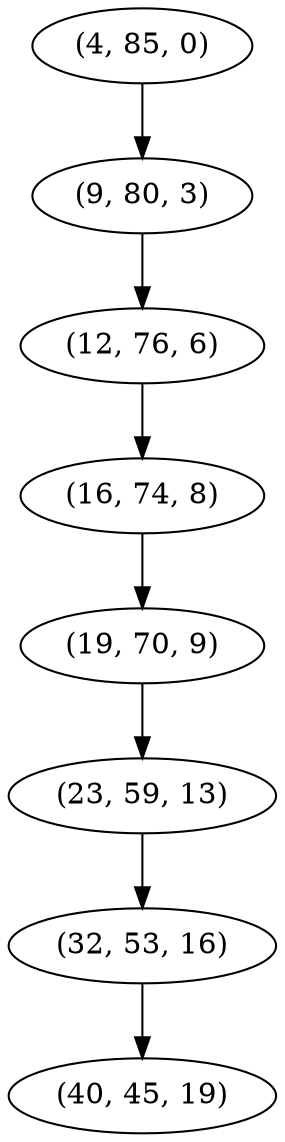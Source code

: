 digraph tree {
    "(4, 85, 0)";
    "(9, 80, 3)";
    "(12, 76, 6)";
    "(16, 74, 8)";
    "(19, 70, 9)";
    "(23, 59, 13)";
    "(32, 53, 16)";
    "(40, 45, 19)";
    "(4, 85, 0)" -> "(9, 80, 3)";
    "(9, 80, 3)" -> "(12, 76, 6)";
    "(12, 76, 6)" -> "(16, 74, 8)";
    "(16, 74, 8)" -> "(19, 70, 9)";
    "(19, 70, 9)" -> "(23, 59, 13)";
    "(23, 59, 13)" -> "(32, 53, 16)";
    "(32, 53, 16)" -> "(40, 45, 19)";
}

